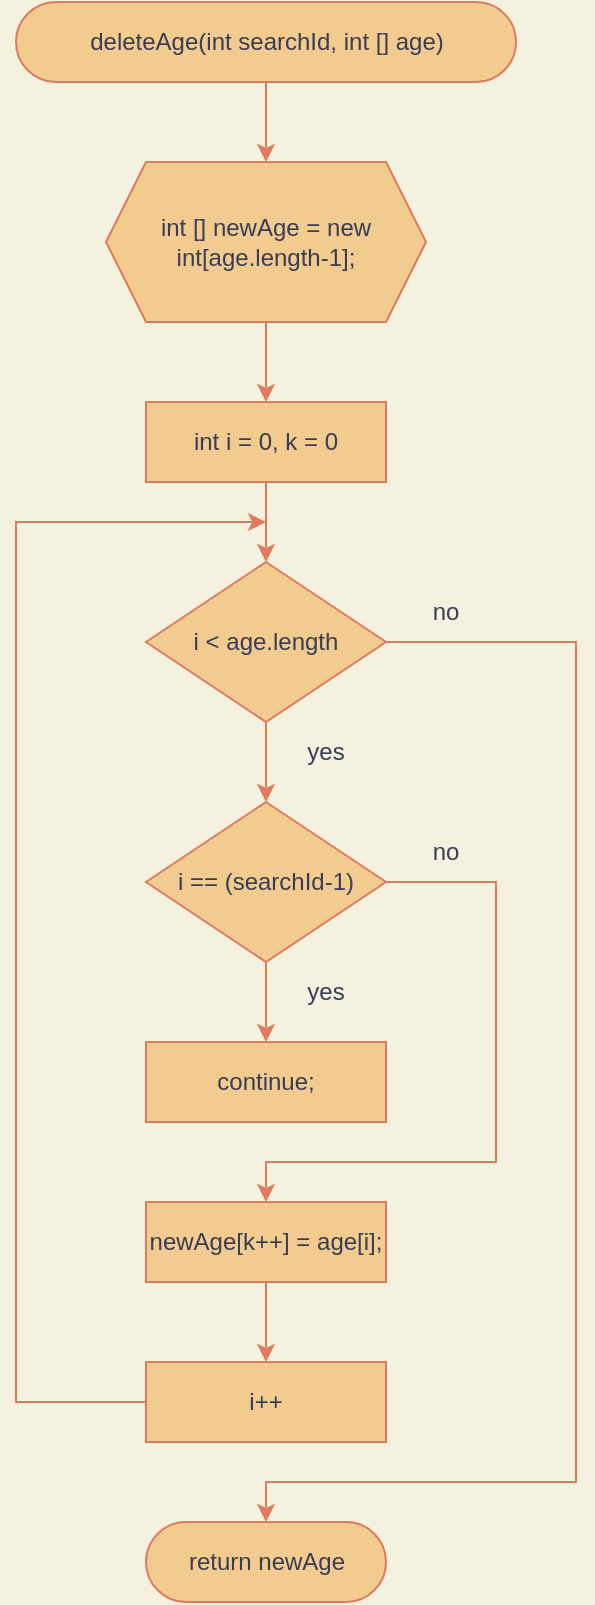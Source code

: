 <mxfile version="20.3.0" type="device"><diagram id="FutbSpzlcuhYoCPGmlg7" name="Page-1"><mxGraphModel dx="1386" dy="905" grid="1" gridSize="10" guides="1" tooltips="1" connect="1" arrows="1" fold="1" page="1" pageScale="1" pageWidth="850" pageHeight="1100" background="#F4F1DE" math="0" shadow="0"><root><mxCell id="0"/><mxCell id="1" parent="0"/><mxCell id="z0pTTEbvvdZx6J98Xb_y-1" value="deleteAge(int searchId, int [] age)" style="html=1;dashed=0;whitespace=wrap;shape=mxgraph.dfd.start;fillColor=#F2CC8F;strokeColor=#E07A5F;fontColor=#393C56;" parent="1" vertex="1"><mxGeometry x="240" y="40" width="250" height="40" as="geometry"/></mxCell><mxCell id="z0pTTEbvvdZx6J98Xb_y-2" value="return newAge" style="html=1;dashed=0;whitespace=wrap;shape=mxgraph.dfd.start;fillColor=#F2CC8F;strokeColor=#E07A5F;fontColor=#393C56;" parent="1" vertex="1"><mxGeometry x="305" y="800" width="120" height="40" as="geometry"/></mxCell><mxCell id="z0pTTEbvvdZx6J98Xb_y-3" value="int [] new&lt;span style=&quot;&quot;&gt;Age&amp;nbsp;&lt;/span&gt;= new int[age.length-1];" style="shape=hexagon;perimeter=hexagonPerimeter2;whiteSpace=wrap;html=1;fixedSize=1;fillColor=#F2CC8F;strokeColor=#E07A5F;fontColor=#393C56;" parent="1" vertex="1"><mxGeometry x="285" y="120" width="160" height="80" as="geometry"/></mxCell><mxCell id="z0pTTEbvvdZx6J98Xb_y-4" value="int i = 0, k = 0" style="rounded=0;whiteSpace=wrap;html=1;fillColor=#F2CC8F;strokeColor=#E07A5F;fontColor=#393C56;" parent="1" vertex="1"><mxGeometry x="305" y="240" width="120" height="40" as="geometry"/></mxCell><mxCell id="z0pTTEbvvdZx6J98Xb_y-5" value="" style="endArrow=classic;html=1;rounded=0;entryX=0.5;entryY=0;entryDx=0;entryDy=0;exitX=0.5;exitY=0.5;exitDx=0;exitDy=20;exitPerimeter=0;labelBackgroundColor=#F4F1DE;strokeColor=#E07A5F;fontColor=#393C56;" parent="1" source="z0pTTEbvvdZx6J98Xb_y-1" target="z0pTTEbvvdZx6J98Xb_y-3" edge="1"><mxGeometry width="50" height="50" relative="1" as="geometry"><mxPoint x="140" y="230" as="sourcePoint"/><mxPoint x="410" y="110" as="targetPoint"/></mxGeometry></mxCell><mxCell id="z0pTTEbvvdZx6J98Xb_y-6" value="" style="endArrow=classic;html=1;rounded=0;entryX=0.5;entryY=0;entryDx=0;entryDy=0;exitX=0.5;exitY=1;exitDx=0;exitDy=0;labelBackgroundColor=#F4F1DE;strokeColor=#E07A5F;fontColor=#393C56;" parent="1" source="z0pTTEbvvdZx6J98Xb_y-3" target="z0pTTEbvvdZx6J98Xb_y-4" edge="1"><mxGeometry width="50" height="50" relative="1" as="geometry"><mxPoint x="410" y="300" as="sourcePoint"/><mxPoint x="460" y="250" as="targetPoint"/></mxGeometry></mxCell><mxCell id="z0pTTEbvvdZx6J98Xb_y-7" value="i &amp;lt; age.length" style="rhombus;whiteSpace=wrap;html=1;fillColor=#F2CC8F;strokeColor=#E07A5F;fontColor=#393C56;" parent="1" vertex="1"><mxGeometry x="305" y="320" width="120" height="80" as="geometry"/></mxCell><mxCell id="z0pTTEbvvdZx6J98Xb_y-8" value="i++" style="rounded=0;whiteSpace=wrap;html=1;fillColor=#F2CC8F;strokeColor=#E07A5F;fontColor=#393C56;" parent="1" vertex="1"><mxGeometry x="305" y="720" width="120" height="40" as="geometry"/></mxCell><mxCell id="z0pTTEbvvdZx6J98Xb_y-9" value="i == (searchId-1)" style="rhombus;whiteSpace=wrap;html=1;fillColor=#F2CC8F;strokeColor=#E07A5F;fontColor=#393C56;" parent="1" vertex="1"><mxGeometry x="305" y="440" width="120" height="80" as="geometry"/></mxCell><mxCell id="z0pTTEbvvdZx6J98Xb_y-10" value="continue;" style="rounded=0;whiteSpace=wrap;html=1;fillColor=#F2CC8F;strokeColor=#E07A5F;fontColor=#393C56;" parent="1" vertex="1"><mxGeometry x="305" y="560" width="120" height="40" as="geometry"/></mxCell><mxCell id="z0pTTEbvvdZx6J98Xb_y-11" value="new&lt;span style=&quot;&quot;&gt;Age&lt;/span&gt;[k++] = age[i];" style="rounded=0;whiteSpace=wrap;html=1;fillColor=#F2CC8F;strokeColor=#E07A5F;fontColor=#393C56;" parent="1" vertex="1"><mxGeometry x="305" y="640" width="120" height="40" as="geometry"/></mxCell><mxCell id="z0pTTEbvvdZx6J98Xb_y-12" value="" style="endArrow=classic;html=1;rounded=0;entryX=0.5;entryY=0;entryDx=0;entryDy=0;exitX=0.5;exitY=1;exitDx=0;exitDy=0;labelBackgroundColor=#F4F1DE;strokeColor=#E07A5F;fontColor=#393C56;" parent="1" source="z0pTTEbvvdZx6J98Xb_y-4" target="z0pTTEbvvdZx6J98Xb_y-7" edge="1"><mxGeometry width="50" height="50" relative="1" as="geometry"><mxPoint x="70" y="340" as="sourcePoint"/><mxPoint x="120" y="290" as="targetPoint"/></mxGeometry></mxCell><mxCell id="z0pTTEbvvdZx6J98Xb_y-13" value="" style="endArrow=classic;html=1;rounded=0;entryX=0.5;entryY=0;entryDx=0;entryDy=0;exitX=0.5;exitY=1;exitDx=0;exitDy=0;labelBackgroundColor=#F4F1DE;strokeColor=#E07A5F;fontColor=#393C56;" parent="1" source="z0pTTEbvvdZx6J98Xb_y-7" target="z0pTTEbvvdZx6J98Xb_y-9" edge="1"><mxGeometry width="50" height="50" relative="1" as="geometry"><mxPoint x="130" y="380" as="sourcePoint"/><mxPoint x="180" y="330" as="targetPoint"/></mxGeometry></mxCell><mxCell id="z0pTTEbvvdZx6J98Xb_y-14" value="" style="endArrow=classic;html=1;rounded=0;exitX=1;exitY=0.5;exitDx=0;exitDy=0;entryX=0.5;entryY=0.5;entryDx=0;entryDy=-20;entryPerimeter=0;labelBackgroundColor=#F4F1DE;strokeColor=#E07A5F;fontColor=#393C56;" parent="1" source="z0pTTEbvvdZx6J98Xb_y-7" target="z0pTTEbvvdZx6J98Xb_y-2" edge="1"><mxGeometry width="50" height="50" relative="1" as="geometry"><mxPoint x="210" y="480" as="sourcePoint"/><mxPoint x="260" y="430" as="targetPoint"/><Array as="points"><mxPoint x="520" y="360"/><mxPoint x="520" y="780"/><mxPoint x="365" y="780"/></Array></mxGeometry></mxCell><mxCell id="z0pTTEbvvdZx6J98Xb_y-15" value="" style="endArrow=classic;html=1;rounded=0;exitX=0;exitY=0.5;exitDx=0;exitDy=0;labelBackgroundColor=#F4F1DE;strokeColor=#E07A5F;fontColor=#393C56;" parent="1" source="z0pTTEbvvdZx6J98Xb_y-8" edge="1"><mxGeometry width="50" height="50" relative="1" as="geometry"><mxPoint x="160" y="440" as="sourcePoint"/><mxPoint x="365" y="300" as="targetPoint"/><Array as="points"><mxPoint x="240" y="740"/><mxPoint x="240" y="300"/></Array></mxGeometry></mxCell><mxCell id="z0pTTEbvvdZx6J98Xb_y-16" value="yes" style="text;html=1;strokeColor=none;fillColor=none;align=center;verticalAlign=middle;whiteSpace=wrap;rounded=0;fontColor=#393C56;" parent="1" vertex="1"><mxGeometry x="365" y="400" width="60" height="30" as="geometry"/></mxCell><mxCell id="z0pTTEbvvdZx6J98Xb_y-17" value="no" style="text;html=1;strokeColor=none;fillColor=none;align=center;verticalAlign=middle;whiteSpace=wrap;rounded=0;fontColor=#393C56;" parent="1" vertex="1"><mxGeometry x="425" y="330" width="60" height="30" as="geometry"/></mxCell><mxCell id="z0pTTEbvvdZx6J98Xb_y-18" value="" style="endArrow=classic;html=1;rounded=0;entryX=0.5;entryY=0;entryDx=0;entryDy=0;exitX=0.5;exitY=1;exitDx=0;exitDy=0;labelBackgroundColor=#F4F1DE;strokeColor=#E07A5F;fontColor=#393C56;" parent="1" source="z0pTTEbvvdZx6J98Xb_y-9" target="z0pTTEbvvdZx6J98Xb_y-10" edge="1"><mxGeometry width="50" height="50" relative="1" as="geometry"><mxPoint x="80" y="520" as="sourcePoint"/><mxPoint x="130" y="470" as="targetPoint"/></mxGeometry></mxCell><mxCell id="z0pTTEbvvdZx6J98Xb_y-19" value="" style="endArrow=classic;html=1;rounded=0;entryX=0.5;entryY=0;entryDx=0;entryDy=0;exitX=1;exitY=0.5;exitDx=0;exitDy=0;labelBackgroundColor=#F4F1DE;strokeColor=#E07A5F;fontColor=#393C56;" parent="1" source="z0pTTEbvvdZx6J98Xb_y-9" target="z0pTTEbvvdZx6J98Xb_y-11" edge="1"><mxGeometry width="50" height="50" relative="1" as="geometry"><mxPoint x="80" y="560" as="sourcePoint"/><mxPoint x="130" y="510" as="targetPoint"/><Array as="points"><mxPoint x="480" y="480"/><mxPoint x="480" y="620"/><mxPoint x="365" y="620"/></Array></mxGeometry></mxCell><mxCell id="z0pTTEbvvdZx6J98Xb_y-20" value="" style="endArrow=classic;html=1;rounded=0;entryX=0.5;entryY=0;entryDx=0;entryDy=0;exitX=0.5;exitY=1;exitDx=0;exitDy=0;labelBackgroundColor=#F4F1DE;strokeColor=#E07A5F;fontColor=#393C56;" parent="1" source="z0pTTEbvvdZx6J98Xb_y-11" target="z0pTTEbvvdZx6J98Xb_y-8" edge="1"><mxGeometry width="50" height="50" relative="1" as="geometry"><mxPoint x="130" y="630" as="sourcePoint"/><mxPoint x="180" y="580" as="targetPoint"/></mxGeometry></mxCell><mxCell id="z0pTTEbvvdZx6J98Xb_y-21" value="yes" style="text;html=1;strokeColor=none;fillColor=none;align=center;verticalAlign=middle;whiteSpace=wrap;rounded=0;fontColor=#393C56;" parent="1" vertex="1"><mxGeometry x="365" y="520" width="60" height="30" as="geometry"/></mxCell><mxCell id="z0pTTEbvvdZx6J98Xb_y-22" value="no" style="text;html=1;strokeColor=none;fillColor=none;align=center;verticalAlign=middle;whiteSpace=wrap;rounded=0;fontColor=#393C56;" parent="1" vertex="1"><mxGeometry x="425" y="450" width="60" height="30" as="geometry"/></mxCell></root></mxGraphModel></diagram></mxfile>